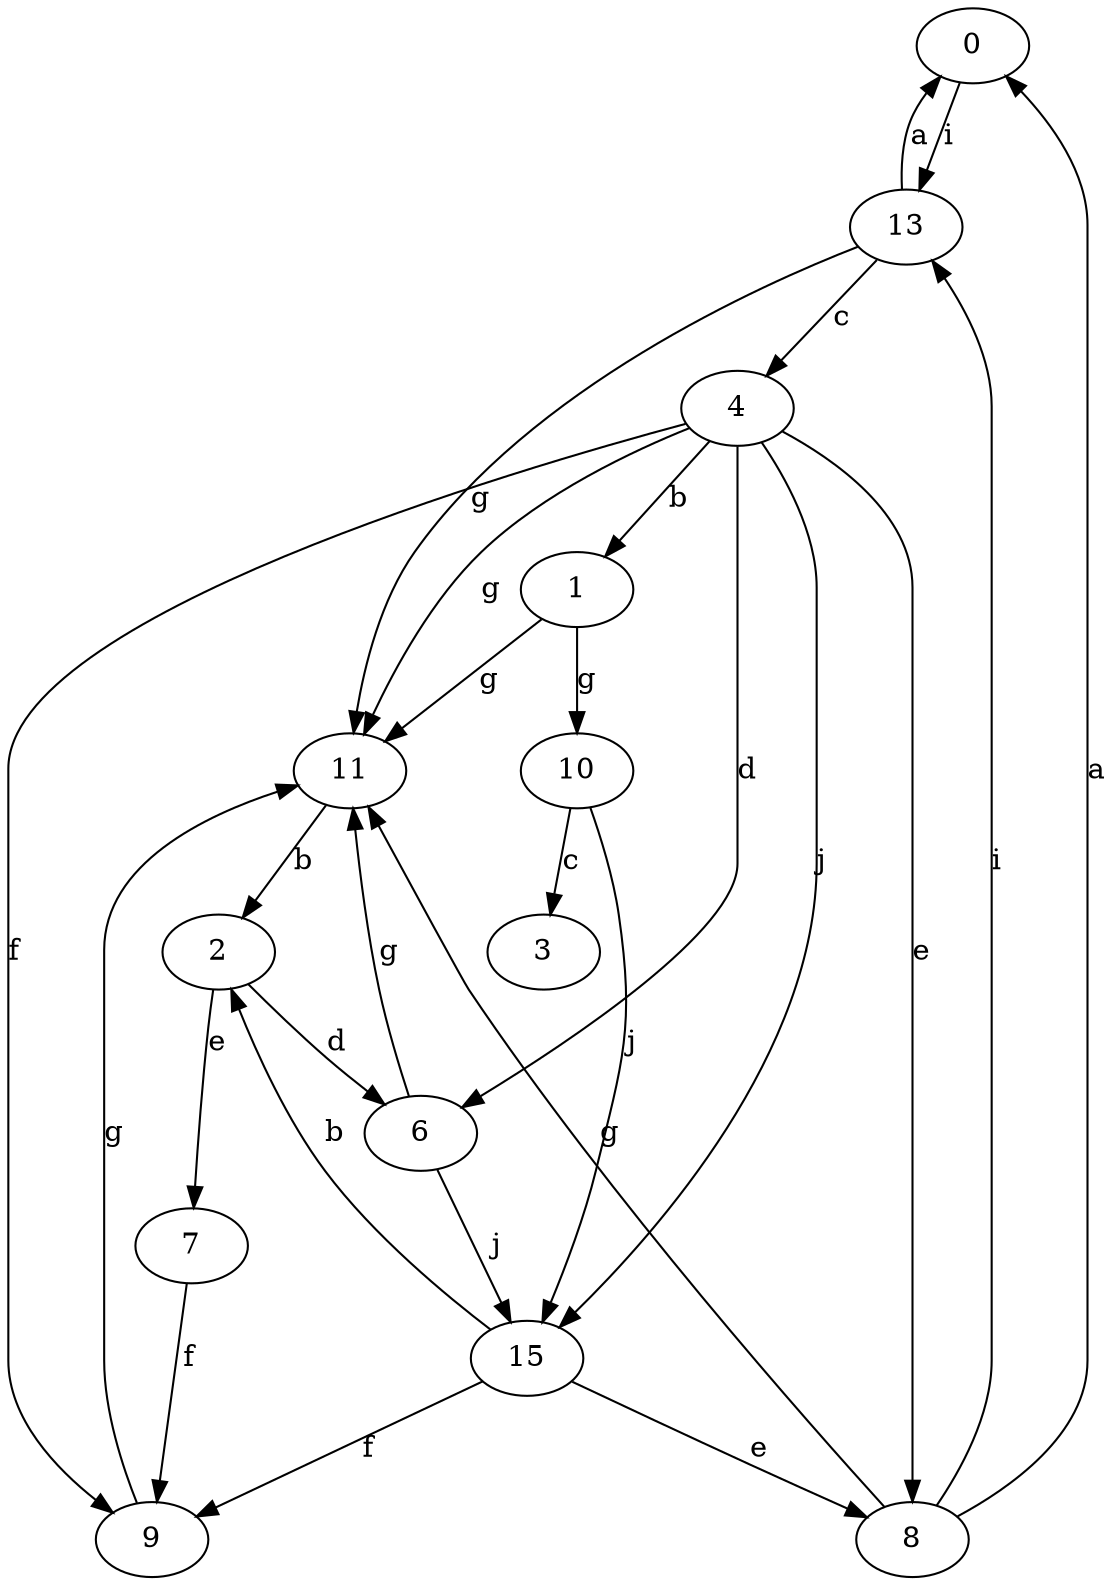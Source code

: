 strict digraph  {
0;
1;
2;
3;
4;
6;
7;
8;
9;
10;
11;
13;
15;
0 -> 13  [label=i];
1 -> 10  [label=g];
1 -> 11  [label=g];
2 -> 6  [label=d];
2 -> 7  [label=e];
4 -> 1  [label=b];
4 -> 6  [label=d];
4 -> 8  [label=e];
4 -> 9  [label=f];
4 -> 11  [label=g];
4 -> 15  [label=j];
6 -> 11  [label=g];
6 -> 15  [label=j];
7 -> 9  [label=f];
8 -> 0  [label=a];
8 -> 11  [label=g];
8 -> 13  [label=i];
9 -> 11  [label=g];
10 -> 3  [label=c];
10 -> 15  [label=j];
11 -> 2  [label=b];
13 -> 0  [label=a];
13 -> 4  [label=c];
13 -> 11  [label=g];
15 -> 2  [label=b];
15 -> 8  [label=e];
15 -> 9  [label=f];
}
